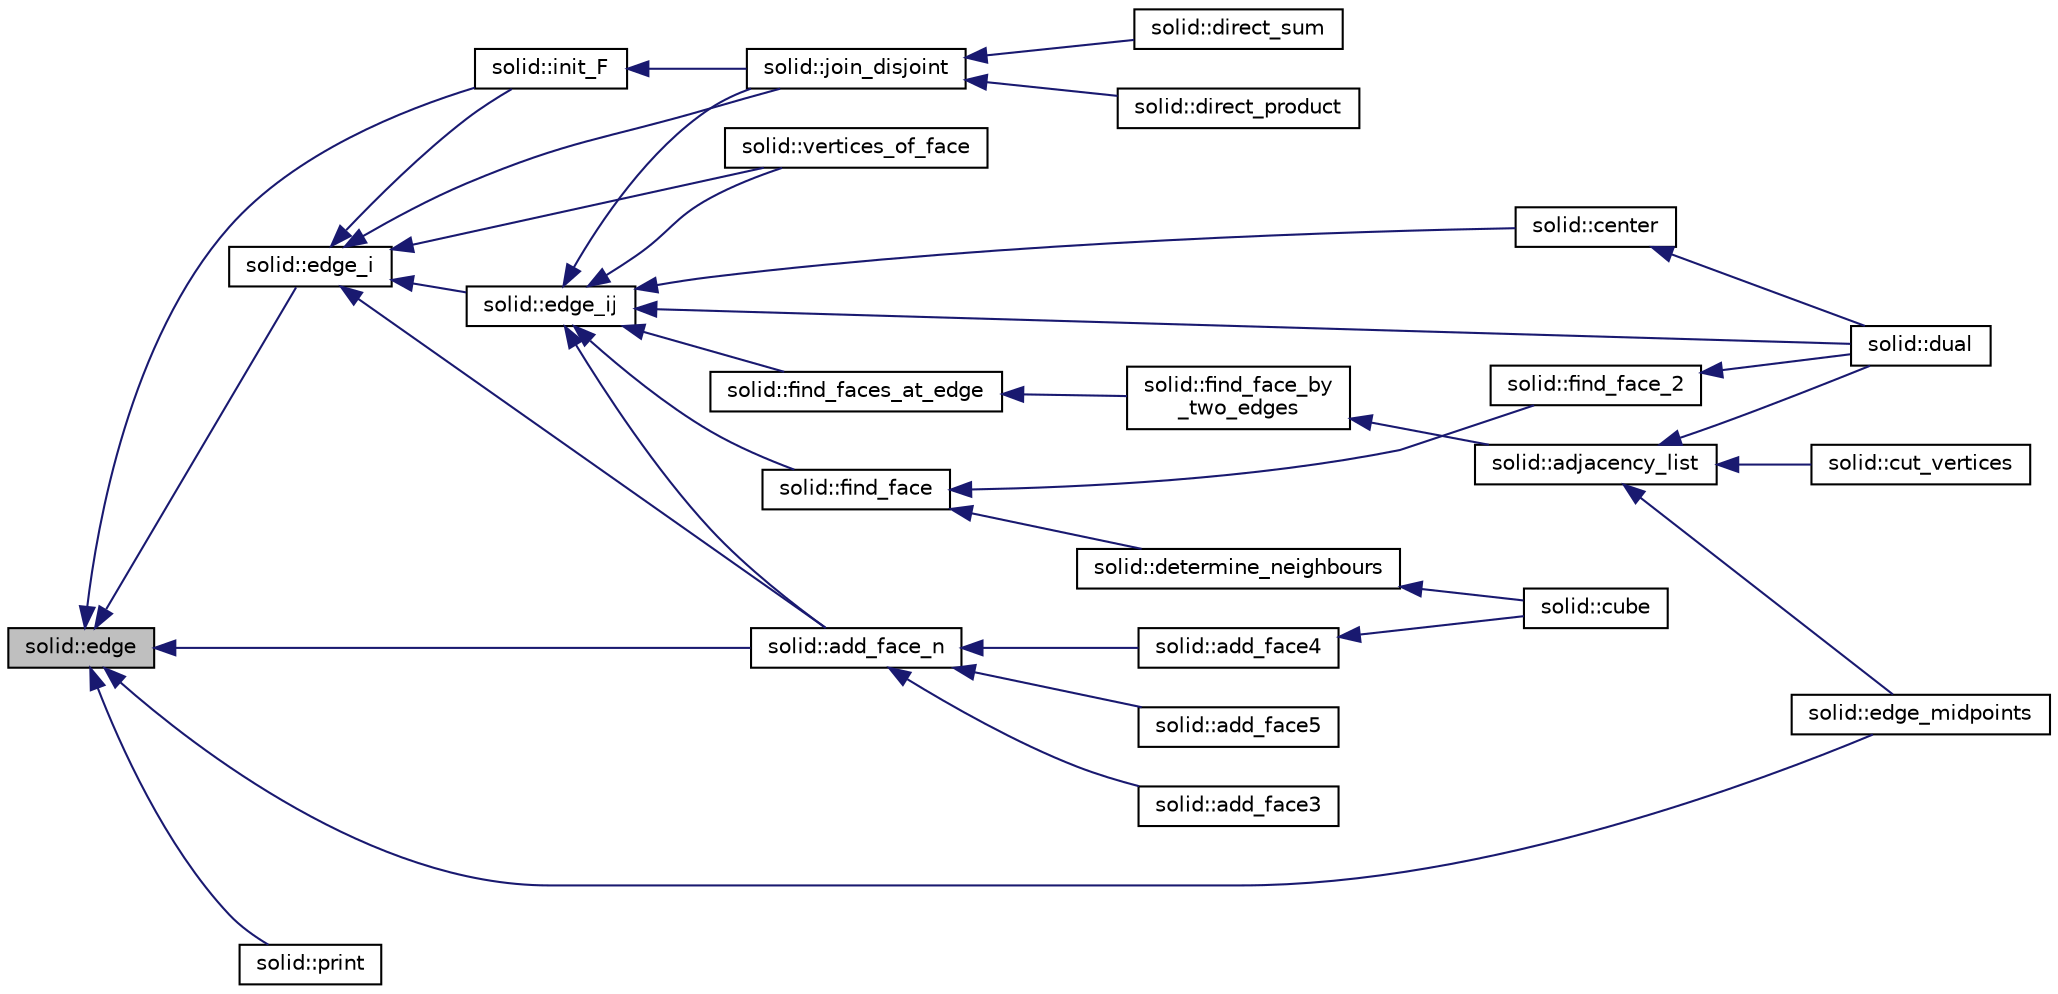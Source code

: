 digraph "solid::edge"
{
  edge [fontname="Helvetica",fontsize="10",labelfontname="Helvetica",labelfontsize="10"];
  node [fontname="Helvetica",fontsize="10",shape=record];
  rankdir="LR";
  Node1941 [label="solid::edge",height=0.2,width=0.4,color="black", fillcolor="grey75", style="filled", fontcolor="black"];
  Node1941 -> Node1942 [dir="back",color="midnightblue",fontsize="10",style="solid",fontname="Helvetica"];
  Node1942 [label="solid::edge_i",height=0.2,width=0.4,color="black", fillcolor="white", style="filled",URL="$d8/def/classsolid.html#af5ed0a914a62d73b448c3546d9bb0e0c"];
  Node1942 -> Node1943 [dir="back",color="midnightblue",fontsize="10",style="solid",fontname="Helvetica"];
  Node1943 [label="solid::edge_ij",height=0.2,width=0.4,color="black", fillcolor="white", style="filled",URL="$d8/def/classsolid.html#a7fe7ff45f9406a6959ff27c5a7cbb067"];
  Node1943 -> Node1944 [dir="back",color="midnightblue",fontsize="10",style="solid",fontname="Helvetica"];
  Node1944 [label="solid::find_face",height=0.2,width=0.4,color="black", fillcolor="white", style="filled",URL="$d8/def/classsolid.html#af71537b1f01c068f1d1517c523a72544"];
  Node1944 -> Node1945 [dir="back",color="midnightblue",fontsize="10",style="solid",fontname="Helvetica"];
  Node1945 [label="solid::determine_neighbours",height=0.2,width=0.4,color="black", fillcolor="white", style="filled",URL="$d8/def/classsolid.html#ad6bcabc7a3e9082b4baef371e7828c27"];
  Node1945 -> Node1946 [dir="back",color="midnightblue",fontsize="10",style="solid",fontname="Helvetica"];
  Node1946 [label="solid::cube",height=0.2,width=0.4,color="black", fillcolor="white", style="filled",URL="$d8/def/classsolid.html#a308e6888759550da489397527ed89137"];
  Node1944 -> Node1947 [dir="back",color="midnightblue",fontsize="10",style="solid",fontname="Helvetica"];
  Node1947 [label="solid::find_face_2",height=0.2,width=0.4,color="black", fillcolor="white", style="filled",URL="$d8/def/classsolid.html#af5173d277b17d5fe76c6dc39c3b863b7"];
  Node1947 -> Node1948 [dir="back",color="midnightblue",fontsize="10",style="solid",fontname="Helvetica"];
  Node1948 [label="solid::dual",height=0.2,width=0.4,color="black", fillcolor="white", style="filled",URL="$d8/def/classsolid.html#a0147bd21fc7bfed44a10f3b5eca66757"];
  Node1943 -> Node1949 [dir="back",color="midnightblue",fontsize="10",style="solid",fontname="Helvetica"];
  Node1949 [label="solid::find_faces_at_edge",height=0.2,width=0.4,color="black", fillcolor="white", style="filled",URL="$d8/def/classsolid.html#ae6339a607e15cbfaa028063296ed9767"];
  Node1949 -> Node1950 [dir="back",color="midnightblue",fontsize="10",style="solid",fontname="Helvetica"];
  Node1950 [label="solid::find_face_by\l_two_edges",height=0.2,width=0.4,color="black", fillcolor="white", style="filled",URL="$d8/def/classsolid.html#a83a357e708d7da429afe714dc40a5930"];
  Node1950 -> Node1951 [dir="back",color="midnightblue",fontsize="10",style="solid",fontname="Helvetica"];
  Node1951 [label="solid::adjacency_list",height=0.2,width=0.4,color="black", fillcolor="white", style="filled",URL="$d8/def/classsolid.html#af0ad596c4fd4b091118dd0d6e3e3bf67"];
  Node1951 -> Node1948 [dir="back",color="midnightblue",fontsize="10",style="solid",fontname="Helvetica"];
  Node1951 -> Node1952 [dir="back",color="midnightblue",fontsize="10",style="solid",fontname="Helvetica"];
  Node1952 [label="solid::cut_vertices",height=0.2,width=0.4,color="black", fillcolor="white", style="filled",URL="$d8/def/classsolid.html#a286d7bb090878dfbdc2fcd0dcf4739ce"];
  Node1951 -> Node1953 [dir="back",color="midnightblue",fontsize="10",style="solid",fontname="Helvetica"];
  Node1953 [label="solid::edge_midpoints",height=0.2,width=0.4,color="black", fillcolor="white", style="filled",URL="$d8/def/classsolid.html#a00f043a4986f0eec6ed05c14d64919dc"];
  Node1943 -> Node1954 [dir="back",color="midnightblue",fontsize="10",style="solid",fontname="Helvetica"];
  Node1954 [label="solid::add_face_n",height=0.2,width=0.4,color="black", fillcolor="white", style="filled",URL="$d8/def/classsolid.html#adbadfbdd46abe10cb56f041d2408b001"];
  Node1954 -> Node1955 [dir="back",color="midnightblue",fontsize="10",style="solid",fontname="Helvetica"];
  Node1955 [label="solid::add_face3",height=0.2,width=0.4,color="black", fillcolor="white", style="filled",URL="$d8/def/classsolid.html#a6875ab7d3238826f030bae684137f789"];
  Node1954 -> Node1956 [dir="back",color="midnightblue",fontsize="10",style="solid",fontname="Helvetica"];
  Node1956 [label="solid::add_face4",height=0.2,width=0.4,color="black", fillcolor="white", style="filled",URL="$d8/def/classsolid.html#ae0c74bc52056d190e54a60c78c1858a2"];
  Node1956 -> Node1946 [dir="back",color="midnightblue",fontsize="10",style="solid",fontname="Helvetica"];
  Node1954 -> Node1957 [dir="back",color="midnightblue",fontsize="10",style="solid",fontname="Helvetica"];
  Node1957 [label="solid::add_face5",height=0.2,width=0.4,color="black", fillcolor="white", style="filled",URL="$d8/def/classsolid.html#a56243f48f4573b2989154be1dca68713"];
  Node1943 -> Node1958 [dir="back",color="midnightblue",fontsize="10",style="solid",fontname="Helvetica"];
  Node1958 [label="solid::center",height=0.2,width=0.4,color="black", fillcolor="white", style="filled",URL="$d8/def/classsolid.html#ae58752f7dd02eda7e0bac1d69b551db2"];
  Node1958 -> Node1948 [dir="back",color="midnightblue",fontsize="10",style="solid",fontname="Helvetica"];
  Node1943 -> Node1959 [dir="back",color="midnightblue",fontsize="10",style="solid",fontname="Helvetica"];
  Node1959 [label="solid::vertices_of_face",height=0.2,width=0.4,color="black", fillcolor="white", style="filled",URL="$d8/def/classsolid.html#a939ce1ac4b1d7e7ad6164ce0376ff173"];
  Node1943 -> Node1948 [dir="back",color="midnightblue",fontsize="10",style="solid",fontname="Helvetica"];
  Node1943 -> Node1960 [dir="back",color="midnightblue",fontsize="10",style="solid",fontname="Helvetica"];
  Node1960 [label="solid::join_disjoint",height=0.2,width=0.4,color="black", fillcolor="white", style="filled",URL="$d8/def/classsolid.html#ac3c7868e3b650b7112309c7ad15a394c"];
  Node1960 -> Node1961 [dir="back",color="midnightblue",fontsize="10",style="solid",fontname="Helvetica"];
  Node1961 [label="solid::direct_sum",height=0.2,width=0.4,color="black", fillcolor="white", style="filled",URL="$d8/def/classsolid.html#a2045d572bdbd493c541c69624baeedbf"];
  Node1960 -> Node1962 [dir="back",color="midnightblue",fontsize="10",style="solid",fontname="Helvetica"];
  Node1962 [label="solid::direct_product",height=0.2,width=0.4,color="black", fillcolor="white", style="filled",URL="$d8/def/classsolid.html#a8b4527c066bcebd2e6542fe158c607b0"];
  Node1942 -> Node1963 [dir="back",color="midnightblue",fontsize="10",style="solid",fontname="Helvetica"];
  Node1963 [label="solid::init_F",height=0.2,width=0.4,color="black", fillcolor="white", style="filled",URL="$d8/def/classsolid.html#ab61e6cc032b5370f77857fe1fc10222d"];
  Node1963 -> Node1960 [dir="back",color="midnightblue",fontsize="10",style="solid",fontname="Helvetica"];
  Node1942 -> Node1954 [dir="back",color="midnightblue",fontsize="10",style="solid",fontname="Helvetica"];
  Node1942 -> Node1959 [dir="back",color="midnightblue",fontsize="10",style="solid",fontname="Helvetica"];
  Node1942 -> Node1960 [dir="back",color="midnightblue",fontsize="10",style="solid",fontname="Helvetica"];
  Node1941 -> Node1963 [dir="back",color="midnightblue",fontsize="10",style="solid",fontname="Helvetica"];
  Node1941 -> Node1964 [dir="back",color="midnightblue",fontsize="10",style="solid",fontname="Helvetica"];
  Node1964 [label="solid::print",height=0.2,width=0.4,color="black", fillcolor="white", style="filled",URL="$d8/def/classsolid.html#a0afe4403778d31d092e2a66c13a9a365"];
  Node1941 -> Node1954 [dir="back",color="midnightblue",fontsize="10",style="solid",fontname="Helvetica"];
  Node1941 -> Node1953 [dir="back",color="midnightblue",fontsize="10",style="solid",fontname="Helvetica"];
}
